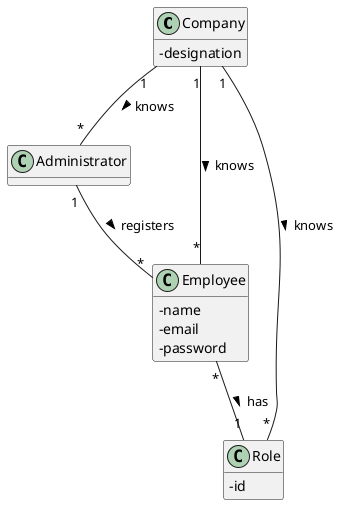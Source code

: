 @startuml US10_DM
hide methods
skinparam classAttributeIconSize 0

class Company {
  -designation
}

class Administrator {
}

class Role {
  -id
}

class Employee {
  -name
  -email
  -password
}

Company "1" -- "*" Administrator : knows >
Company "1" -- "*" Role : knows >
Company "1" -- "*" Employee : knows >
Administrator "1" -- "*" Employee : registers >
Employee "*" -- "1" Role : has >

@enduml